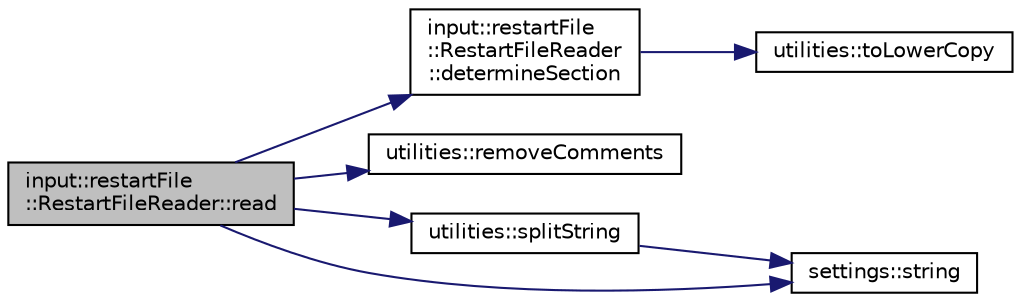 digraph "input::restartFile::RestartFileReader::read"
{
 // LATEX_PDF_SIZE
  edge [fontname="Helvetica",fontsize="10",labelfontname="Helvetica",labelfontsize="10"];
  node [fontname="Helvetica",fontsize="10",shape=record];
  rankdir="LR";
  Node1 [label="input::restartFile\l::RestartFileReader::read",height=0.2,width=0.4,color="black", fillcolor="grey75", style="filled", fontcolor="black",tooltip="Reads a restart file and calls the process function of the corresponding section."];
  Node1 -> Node2 [color="midnightblue",fontsize="10",style="solid",fontname="Helvetica"];
  Node2 [label="input::restartFile\l::RestartFileReader\l::determineSection",height=0.2,width=0.4,color="black", fillcolor="white", style="filled",URL="$classinput_1_1restartFile_1_1RestartFileReader.html#a21baf78652197a1f3bde74965d41639d",tooltip="Determines which section of the .rst file the line belongs to."];
  Node2 -> Node3 [color="midnightblue",fontsize="10",style="solid",fontname="Helvetica"];
  Node3 [label="utilities::toLowerCopy",height=0.2,width=0.4,color="black", fillcolor="white", style="filled",URL="$namespaceutilities.html#a00b80743096ddd313ba418b9a7730698",tooltip="returns a copy of a string all lower case"];
  Node1 -> Node4 [color="midnightblue",fontsize="10",style="solid",fontname="Helvetica"];
  Node4 [label="utilities::removeComments",height=0.2,width=0.4,color="black", fillcolor="white", style="filled",URL="$namespaceutilities.html#abbd684a64c3b01b9a51b4fb24c072d8c",tooltip="Removes comments from a line."];
  Node1 -> Node5 [color="midnightblue",fontsize="10",style="solid",fontname="Helvetica"];
  Node5 [label="utilities::splitString",height=0.2,width=0.4,color="black", fillcolor="white", style="filled",URL="$namespaceutilities.html#ab4b979e912d61a56489383f2757613b0",tooltip="Splits a string into a vector of strings at every whitespace."];
  Node5 -> Node6 [color="midnightblue",fontsize="10",style="solid",fontname="Helvetica"];
  Node6 [label="settings::string",height=0.2,width=0.4,color="black", fillcolor="white", style="filled",URL="$namespacesettings.html#a25810432631a237804b3241be4305787",tooltip="return string of manostatType"];
  Node1 -> Node6 [color="midnightblue",fontsize="10",style="solid",fontname="Helvetica"];
}
